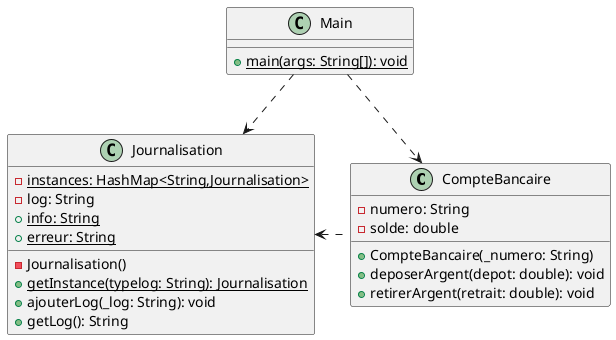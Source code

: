 @startuml
class CompteBancaire [[java:simple.compte.appli.CompteBancaire]] {
	-numero: String
	-solde: double
	+CompteBancaire(_numero: String)
	+deposerArgent(depot: double): void
	+retirerArgent(retrait: double): void
}
class Journalisation [[java:simple.compte.appli.Journalisation]] {
	-{static} instances: HashMap<String,Journalisation>
	-log: String
	+{static} info: String
	+{static} erreur: String
	-Journalisation()
	+{static} getInstance(typelog: String): Journalisation
	+ajouterLog(_log: String): void
	+getLog(): String
}
class Main [[java:simple.compte.main.Main]] {
	+{static} main(args: String[]): void
}

Journalisation <. CompteBancaire

Journalisation <.up. Main
CompteBancaire <.up. Main

@enduml